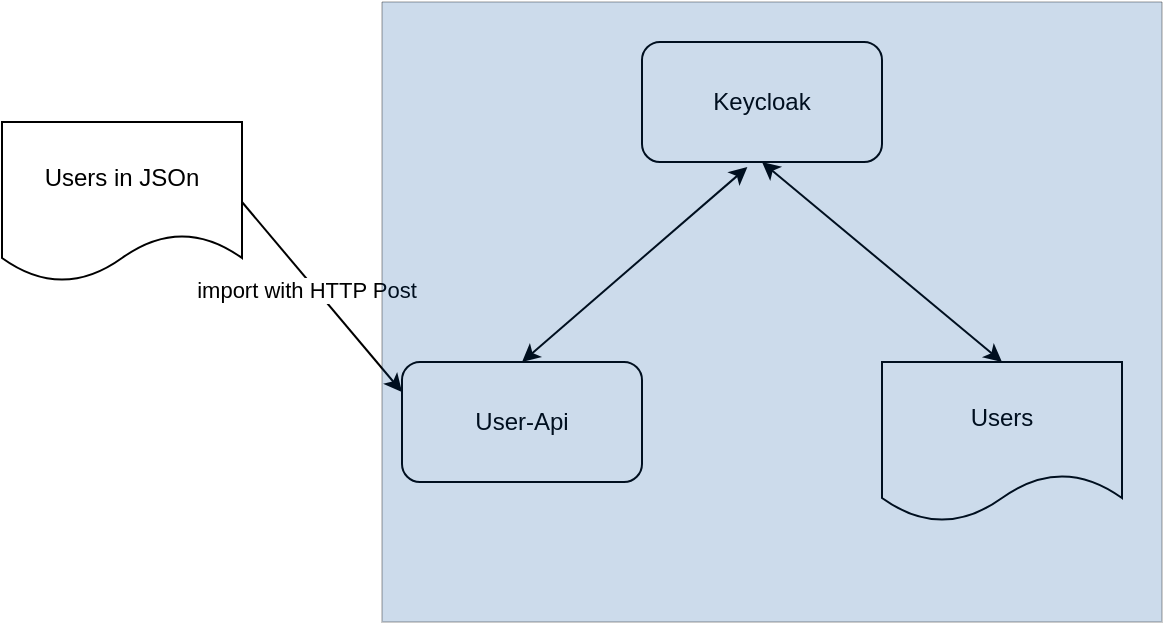 <mxfile version="22.1.3" type="github">
  <diagram name="Page-1" id="JBoJBGTBUDuK5syIXnC-">
    <mxGraphModel dx="1238" dy="659" grid="1" gridSize="10" guides="1" tooltips="1" connect="1" arrows="1" fold="1" page="1" pageScale="1" pageWidth="827" pageHeight="1169" math="0" shadow="0">
      <root>
        <mxCell id="0" />
        <mxCell id="1" parent="0" />
        <mxCell id="XSTbYWrp9GXhk_1nZWkE-1" value="Keycloak" style="rounded=1;whiteSpace=wrap;html=1;" vertex="1" parent="1">
          <mxGeometry x="440" y="80" width="120" height="60" as="geometry" />
        </mxCell>
        <mxCell id="XSTbYWrp9GXhk_1nZWkE-4" value="Users" style="shape=document;whiteSpace=wrap;html=1;boundedLbl=1;" vertex="1" parent="1">
          <mxGeometry x="560" y="240" width="120" height="80" as="geometry" />
        </mxCell>
        <mxCell id="XSTbYWrp9GXhk_1nZWkE-5" value="" style="endArrow=classic;startArrow=classic;html=1;rounded=0;exitX=0.5;exitY=1;exitDx=0;exitDy=0;entryX=0.5;entryY=0;entryDx=0;entryDy=0;" edge="1" parent="1" source="XSTbYWrp9GXhk_1nZWkE-1" target="XSTbYWrp9GXhk_1nZWkE-4">
          <mxGeometry width="50" height="50" relative="1" as="geometry">
            <mxPoint x="380" y="370" as="sourcePoint" />
            <mxPoint x="430" y="320" as="targetPoint" />
          </mxGeometry>
        </mxCell>
        <mxCell id="XSTbYWrp9GXhk_1nZWkE-6" value="User-Api" style="rounded=1;whiteSpace=wrap;html=1;" vertex="1" parent="1">
          <mxGeometry x="320" y="240" width="120" height="60" as="geometry" />
        </mxCell>
        <mxCell id="XSTbYWrp9GXhk_1nZWkE-7" value="" style="endArrow=classic;startArrow=classic;html=1;rounded=0;entryX=0.439;entryY=1.042;entryDx=0;entryDy=0;entryPerimeter=0;exitX=0.5;exitY=0;exitDx=0;exitDy=0;" edge="1" parent="1" source="XSTbYWrp9GXhk_1nZWkE-6" target="XSTbYWrp9GXhk_1nZWkE-1">
          <mxGeometry width="50" height="50" relative="1" as="geometry">
            <mxPoint x="380" y="370" as="sourcePoint" />
            <mxPoint x="430" y="320" as="targetPoint" />
          </mxGeometry>
        </mxCell>
        <mxCell id="XSTbYWrp9GXhk_1nZWkE-8" value="Users in JSOn" style="shape=document;whiteSpace=wrap;html=1;boundedLbl=1;" vertex="1" parent="1">
          <mxGeometry x="120" y="120" width="120" height="80" as="geometry" />
        </mxCell>
        <mxCell id="XSTbYWrp9GXhk_1nZWkE-9" value="" style="endArrow=classic;html=1;rounded=0;exitX=1;exitY=0.5;exitDx=0;exitDy=0;entryX=0;entryY=0.25;entryDx=0;entryDy=0;" edge="1" parent="1" source="XSTbYWrp9GXhk_1nZWkE-8" target="XSTbYWrp9GXhk_1nZWkE-6">
          <mxGeometry width="50" height="50" relative="1" as="geometry">
            <mxPoint x="380" y="370" as="sourcePoint" />
            <mxPoint x="430" y="320" as="targetPoint" />
          </mxGeometry>
        </mxCell>
        <mxCell id="XSTbYWrp9GXhk_1nZWkE-10" value="import with HTTP Post" style="edgeLabel;html=1;align=center;verticalAlign=middle;resizable=0;points=[];" vertex="1" connectable="0" parent="XSTbYWrp9GXhk_1nZWkE-9">
          <mxGeometry x="-0.25" y="2" relative="1" as="geometry">
            <mxPoint y="9" as="offset" />
          </mxGeometry>
        </mxCell>
        <mxCell id="XSTbYWrp9GXhk_1nZWkE-11" value="" style="swimlane;startSize=0;opacity=20;fillStyle=auto;fillColor=#FFFFFF;swimlaneFillColor=#004C99;gradientColor=none;" vertex="1" parent="1">
          <mxGeometry x="310" y="60" width="390" height="310" as="geometry" />
        </mxCell>
      </root>
    </mxGraphModel>
  </diagram>
</mxfile>
